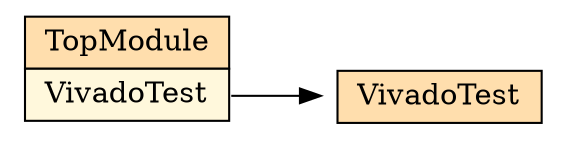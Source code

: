 digraph TopModule_hierarchy { rankdir="TB" 
 node [shape="rectangle"]; 
rankdir="LR" 
stylesheet = "styles.css"
module_1 [shape= "plaintext" href="TopModule.dot.svg" label=<

<TABLE BORDER="0" CELLBORDER="1" CELLSPACING="0" CELLPADDING="4" >
      
  <TR >
    <TD BGCOLOR="#FFDEAD" > TopModule </TD>
  </TR>
        
  <TR>
    <TD PORT="module_2" BGCOLOR="#FFF8DC" >VivadoTest</TD>
  </TR>
        
</TABLE>>];

      module_2 [shape= "plaintext" href="VivadoTest.dot.svg" label=<

<TABLE BORDER="0" CELLBORDER="1" CELLSPACING="0" CELLPADDING="4" >
      
  <TR >
    <TD BGCOLOR="#FFDEAD" > VivadoTest </TD>
  </TR>
        
</TABLE>>];

      module_1:module_2 -> module_2
}